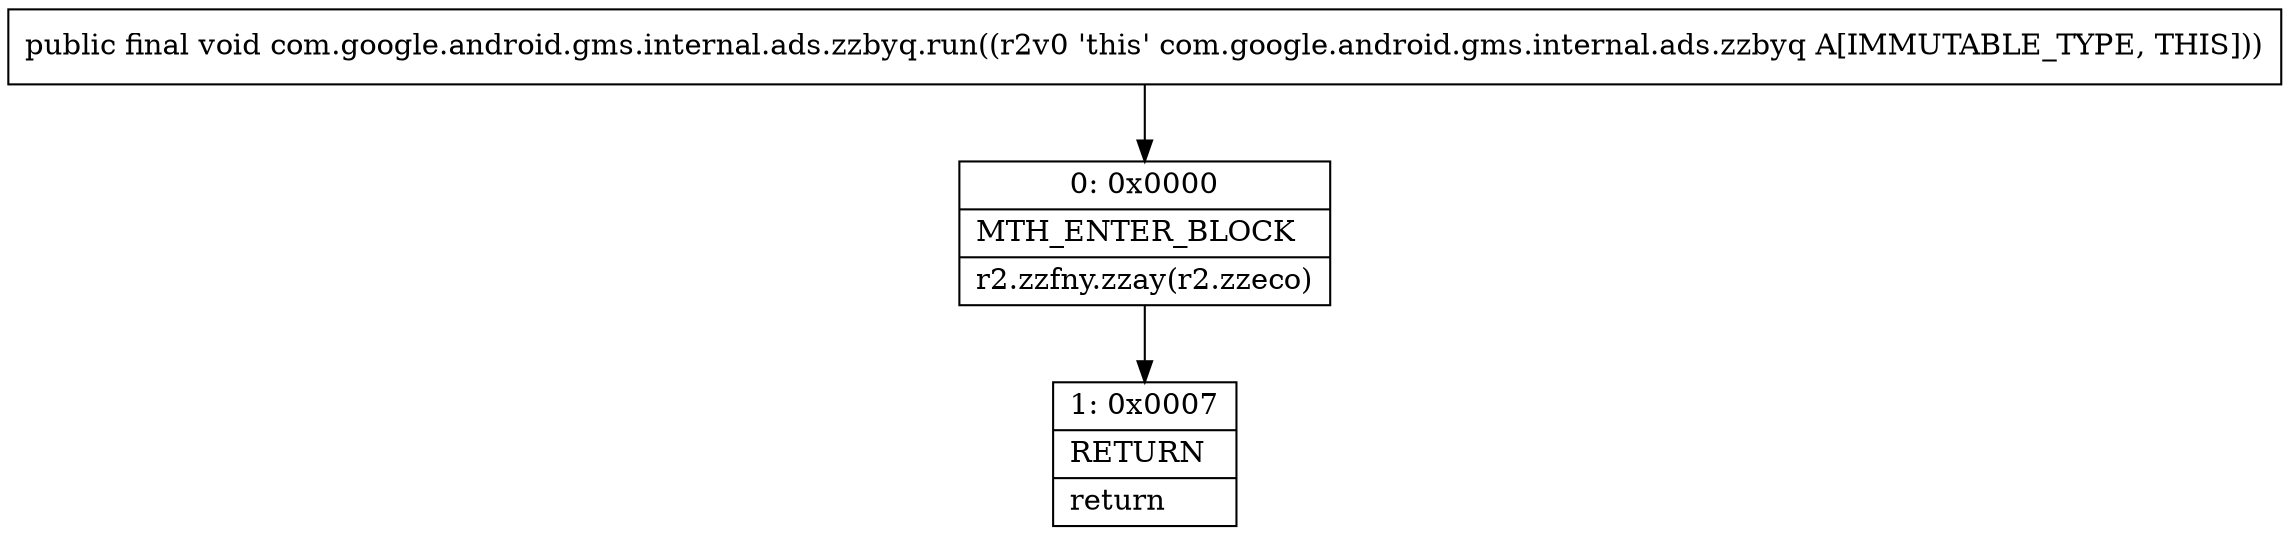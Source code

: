 digraph "CFG forcom.google.android.gms.internal.ads.zzbyq.run()V" {
Node_0 [shape=record,label="{0\:\ 0x0000|MTH_ENTER_BLOCK\l|r2.zzfny.zzay(r2.zzeco)\l}"];
Node_1 [shape=record,label="{1\:\ 0x0007|RETURN\l|return\l}"];
MethodNode[shape=record,label="{public final void com.google.android.gms.internal.ads.zzbyq.run((r2v0 'this' com.google.android.gms.internal.ads.zzbyq A[IMMUTABLE_TYPE, THIS])) }"];
MethodNode -> Node_0;
Node_0 -> Node_1;
}

